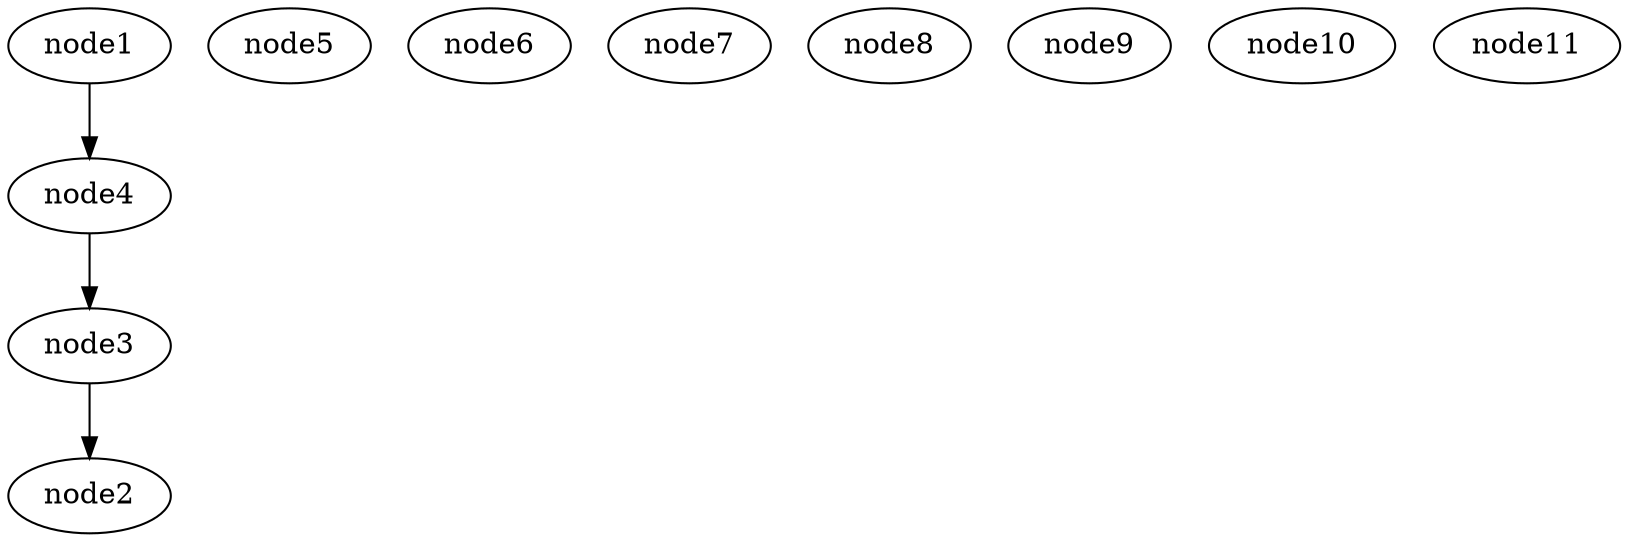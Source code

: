 // command-current-pos
digraph {
	node1
	node2
	node3
	node4
	node5
	node6
	node7
	node8
	node9
	node10
	node11
	node1 -> node4
	node4 -> node3
	node3 -> node2
}
